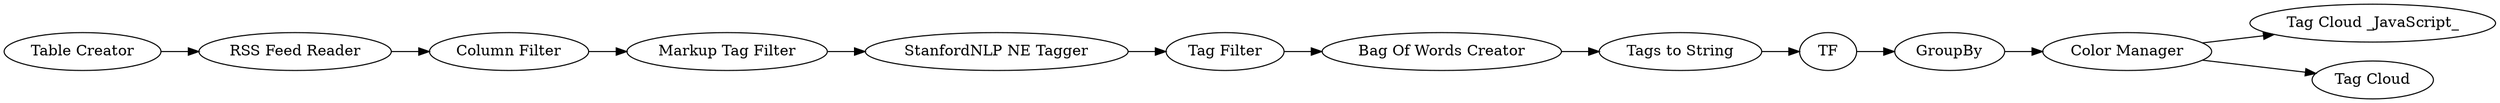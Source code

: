 digraph {
	"3649563701922357938_56" [label="StanfordNLP NE Tagger"]
	"3649563701922357938_41" [label=GroupBy]
	"3649563701922357938_19" [label="Tags to String"]
	"3649563701922357938_50" [label="Tag Filter"]
	"3649563701922357938_58" [label="Tag Cloud _JavaScript_"]
	"3649563701922357938_54" [label="Markup Tag Filter"]
	"3649563701922357938_42" [label="Table Creator"]
	"3649563701922357938_55" [label="RSS Feed Reader"]
	"3649563701922357938_21" [label=TF]
	"3649563701922357938_57" [label="Bag Of Words Creator"]
	"3649563701922357938_46" [label="Column Filter"]
	"3649563701922357938_27" [label="Color Manager"]
	"3649563701922357938_39" [label="Tag Cloud"]
	"3649563701922357938_42" -> "3649563701922357938_55"
	"3649563701922357938_46" -> "3649563701922357938_54"
	"3649563701922357938_57" -> "3649563701922357938_19"
	"3649563701922357938_27" -> "3649563701922357938_39"
	"3649563701922357938_41" -> "3649563701922357938_27"
	"3649563701922357938_19" -> "3649563701922357938_21"
	"3649563701922357938_21" -> "3649563701922357938_41"
	"3649563701922357938_55" -> "3649563701922357938_46"
	"3649563701922357938_54" -> "3649563701922357938_56"
	"3649563701922357938_56" -> "3649563701922357938_50"
	"3649563701922357938_50" -> "3649563701922357938_57"
	"3649563701922357938_27" -> "3649563701922357938_58"
	rankdir=LR
}
